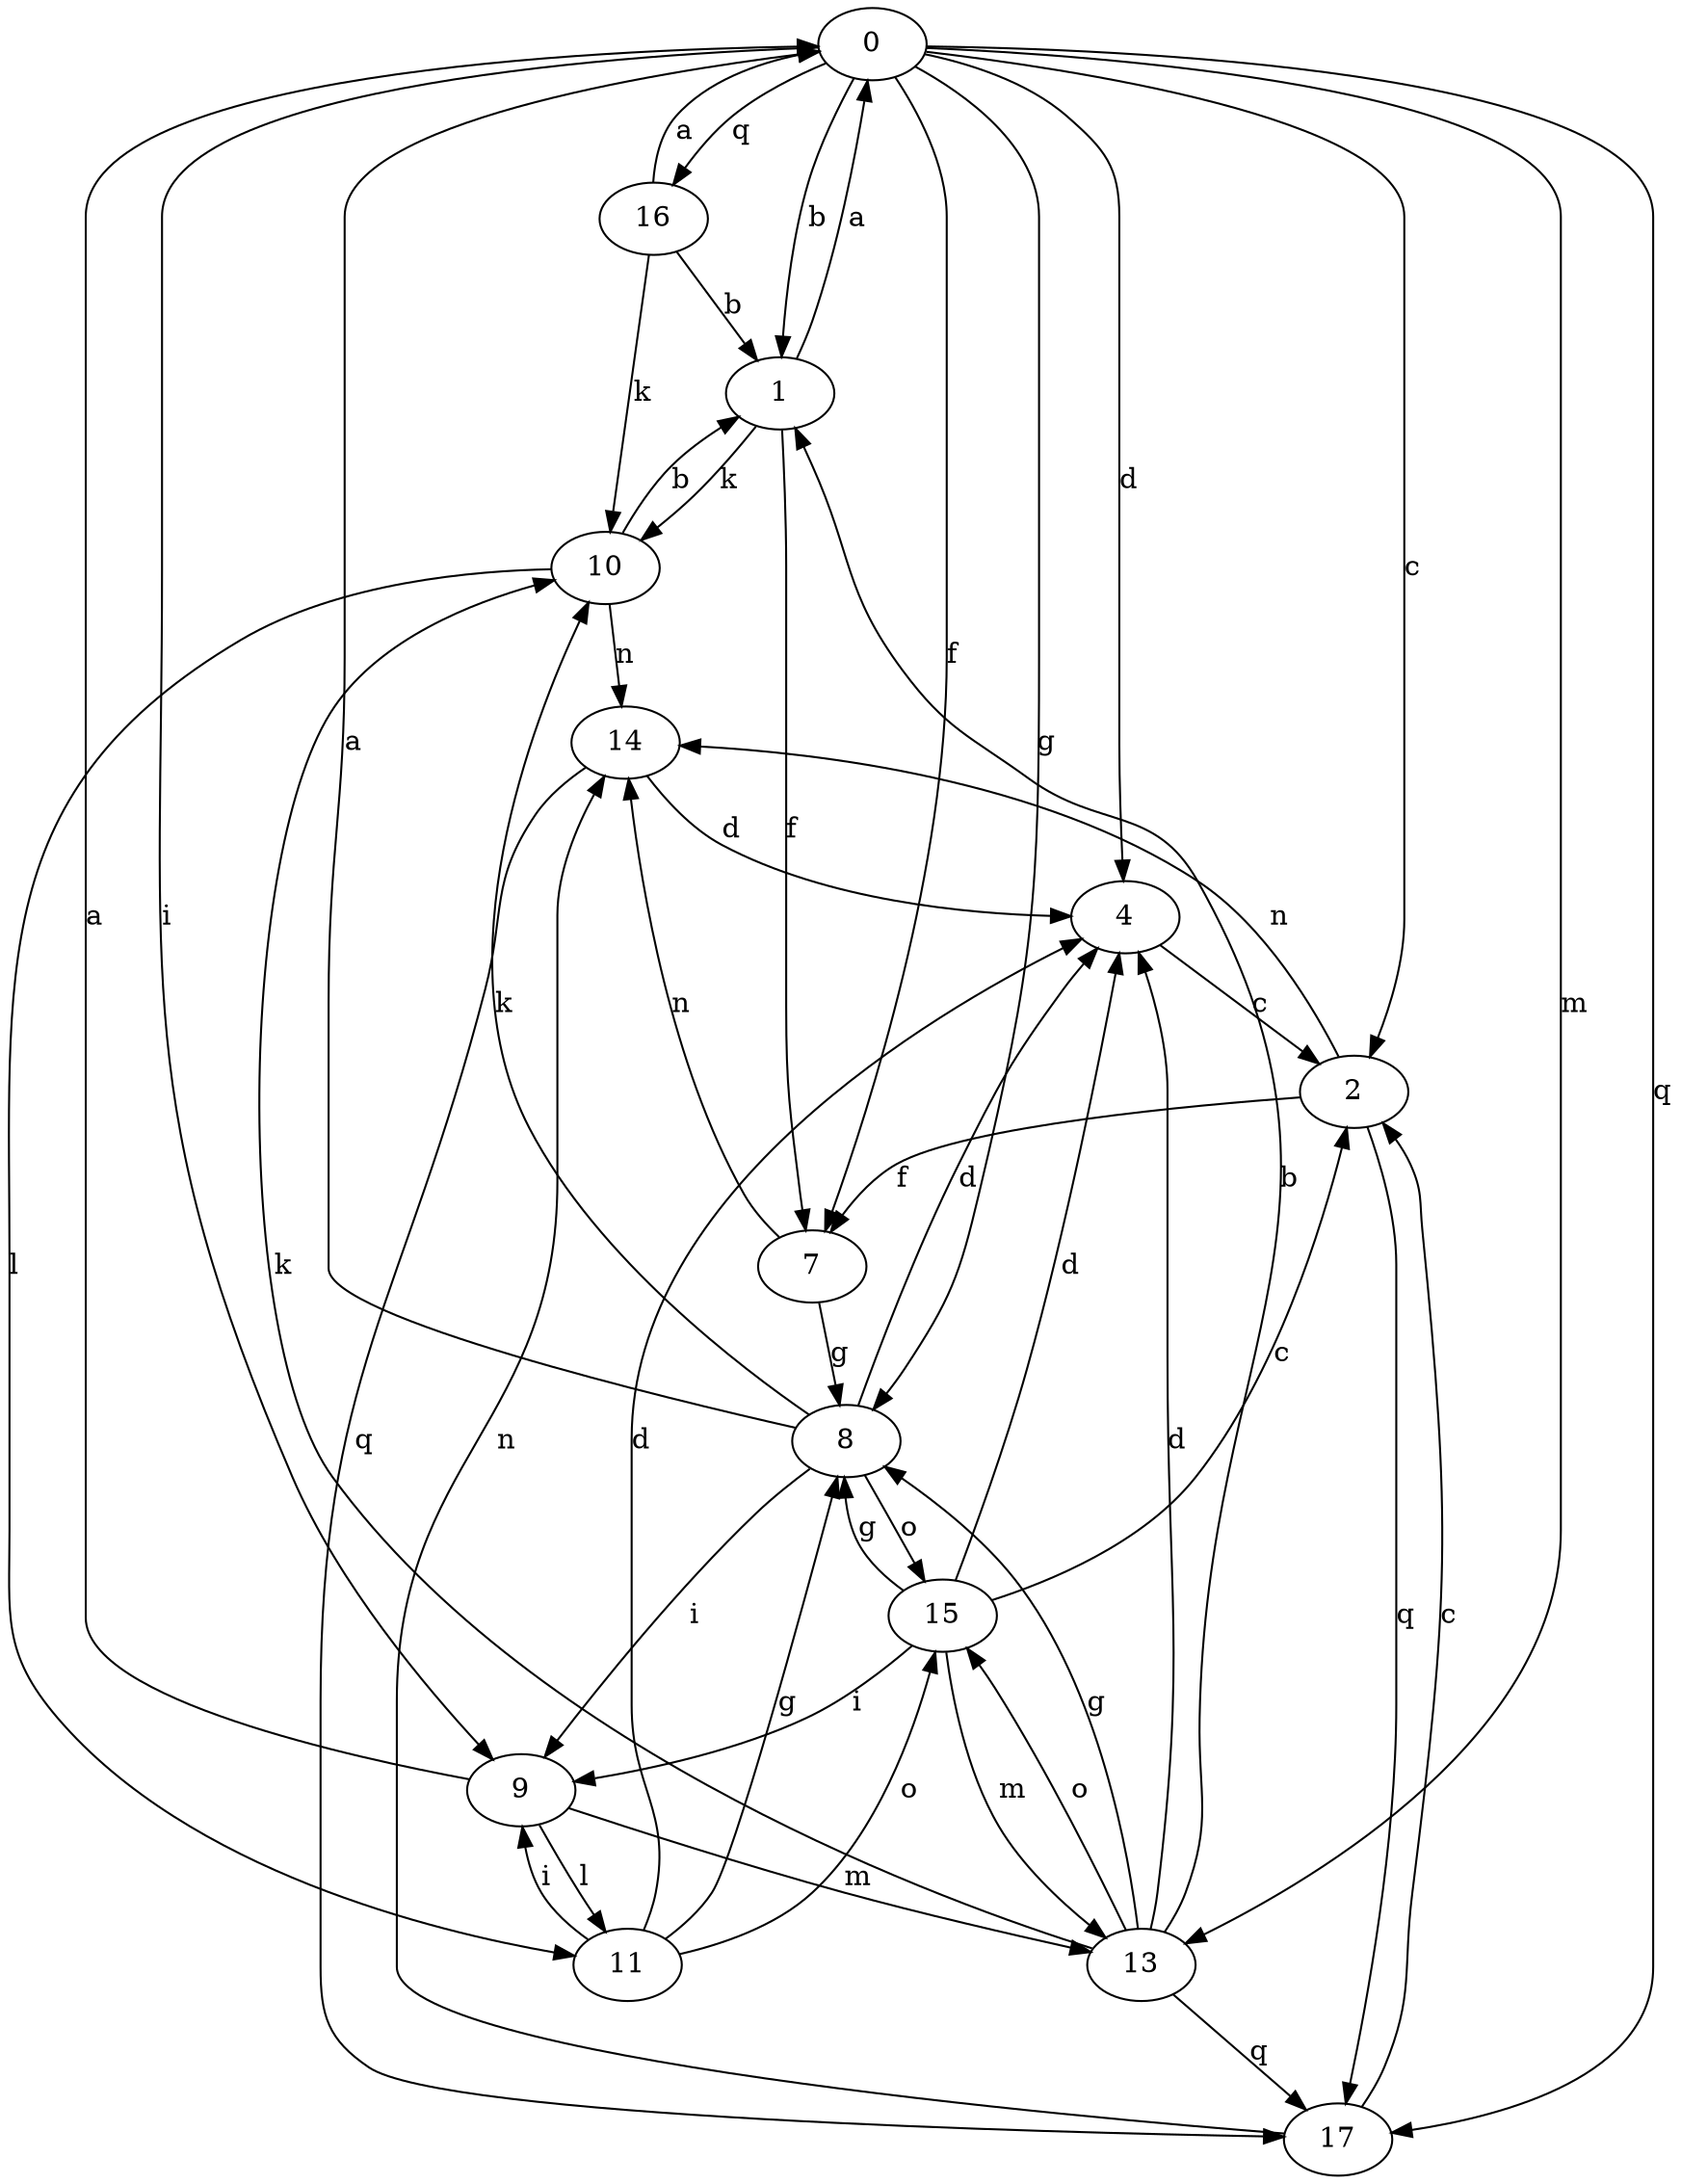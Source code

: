 strict digraph  {
0;
1;
2;
4;
7;
8;
9;
10;
11;
13;
14;
15;
16;
17;
0 -> 1  [label=b];
0 -> 2  [label=c];
0 -> 4  [label=d];
0 -> 7  [label=f];
0 -> 8  [label=g];
0 -> 9  [label=i];
0 -> 13  [label=m];
0 -> 16  [label=q];
0 -> 17  [label=q];
1 -> 0  [label=a];
1 -> 7  [label=f];
1 -> 10  [label=k];
2 -> 7  [label=f];
2 -> 14  [label=n];
2 -> 17  [label=q];
4 -> 2  [label=c];
7 -> 8  [label=g];
7 -> 14  [label=n];
8 -> 0  [label=a];
8 -> 4  [label=d];
8 -> 9  [label=i];
8 -> 10  [label=k];
8 -> 15  [label=o];
9 -> 0  [label=a];
9 -> 11  [label=l];
9 -> 13  [label=m];
10 -> 1  [label=b];
10 -> 11  [label=l];
10 -> 14  [label=n];
11 -> 4  [label=d];
11 -> 8  [label=g];
11 -> 9  [label=i];
11 -> 15  [label=o];
13 -> 1  [label=b];
13 -> 4  [label=d];
13 -> 8  [label=g];
13 -> 10  [label=k];
13 -> 15  [label=o];
13 -> 17  [label=q];
14 -> 4  [label=d];
14 -> 17  [label=q];
15 -> 2  [label=c];
15 -> 4  [label=d];
15 -> 8  [label=g];
15 -> 9  [label=i];
15 -> 13  [label=m];
16 -> 0  [label=a];
16 -> 1  [label=b];
16 -> 10  [label=k];
17 -> 2  [label=c];
17 -> 14  [label=n];
}
